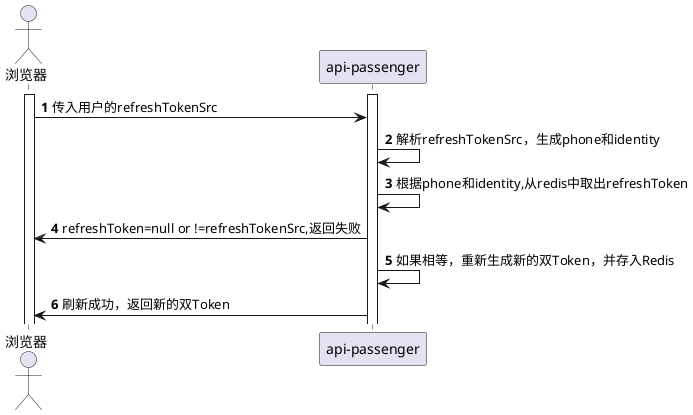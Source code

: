 @startuml

autonumber

actor "浏览器" as browser
participant "api-passenger" as api_passenger

activate browser
activate api_passenger

browser -> api_passenger: 传入用户的refreshTokenSrc

api_passenger -> api_passenger: 解析refreshTokenSrc，生成phone和identity

api_passenger -> api_passenger: 根据phone和identity,从redis中取出refreshToken

api_passenger -> browser: refreshToken=null or !=refreshTokenSrc,返回失败

api_passenger -> api_passenger: 如果相等，重新生成新的双Token，并存入Redis

api_passenger -> browser: 刷新成功，返回新的双Token


@enduml